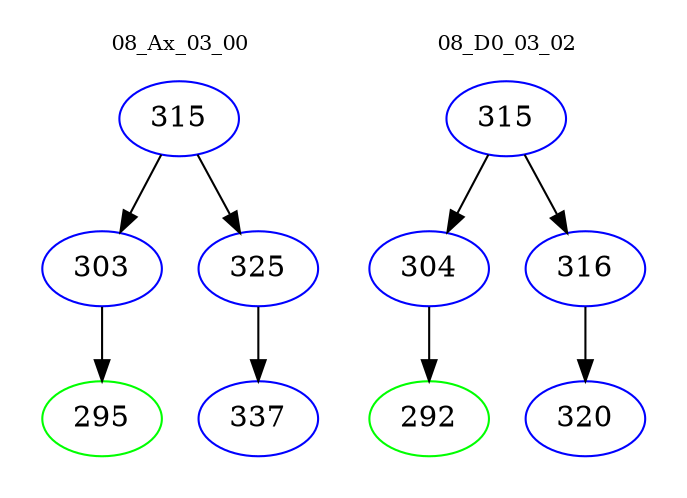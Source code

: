 digraph{
subgraph cluster_0 {
color = white
label = "08_Ax_03_00";
fontsize=10;
T0_315 [label="315", color="blue"]
T0_315 -> T0_303 [color="black"]
T0_303 [label="303", color="blue"]
T0_303 -> T0_295 [color="black"]
T0_295 [label="295", color="green"]
T0_315 -> T0_325 [color="black"]
T0_325 [label="325", color="blue"]
T0_325 -> T0_337 [color="black"]
T0_337 [label="337", color="blue"]
}
subgraph cluster_1 {
color = white
label = "08_D0_03_02";
fontsize=10;
T1_315 [label="315", color="blue"]
T1_315 -> T1_304 [color="black"]
T1_304 [label="304", color="blue"]
T1_304 -> T1_292 [color="black"]
T1_292 [label="292", color="green"]
T1_315 -> T1_316 [color="black"]
T1_316 [label="316", color="blue"]
T1_316 -> T1_320 [color="black"]
T1_320 [label="320", color="blue"]
}
}
